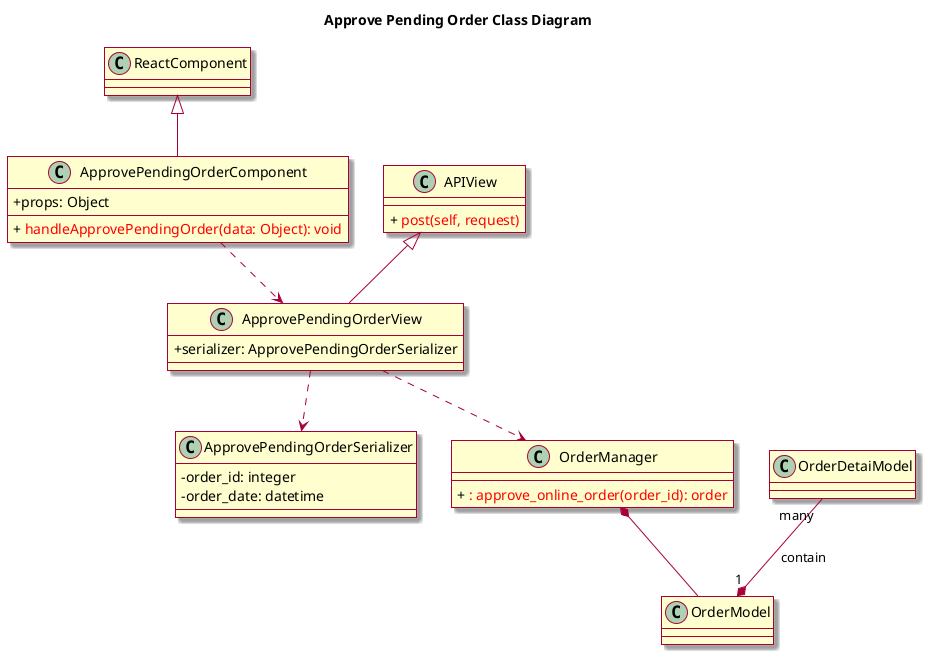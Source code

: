 @startuml
skin rose
skinparam classAttributeIconSize 0

title Approve Pending Order Class Diagram
class ReactComponent

class ApprovePendingOrderComponent {
	+ props: Object
	+ {method} <color:red> handleApprovePendingOrder(data: Object): void
}

class ApprovePendingOrderView {
	+ serializer: ApprovePendingOrderSerializer
}

class APIView {
	+ {method} <color:red> post(self, request)
}

class ApprovePendingOrderSerializer {
    - order_id: integer
	- order_date: datetime
}



class OrderManager {
	+ {method} <color:red> : approve_online_order(order_id): order
}

class OrderModel 
class OrderDetaiModel

ReactComponent <|-- ApprovePendingOrderComponent
APIView <|-- ApprovePendingOrderView
ApprovePendingOrderComponent ..> ApprovePendingOrderView
ApprovePendingOrderView ..> ApprovePendingOrderSerializer
ApprovePendingOrderView ..> OrderManager
OrderManager *-- OrderModel
OrderDetaiModel "many" --* "1"OrderModel :contain
@enduml
